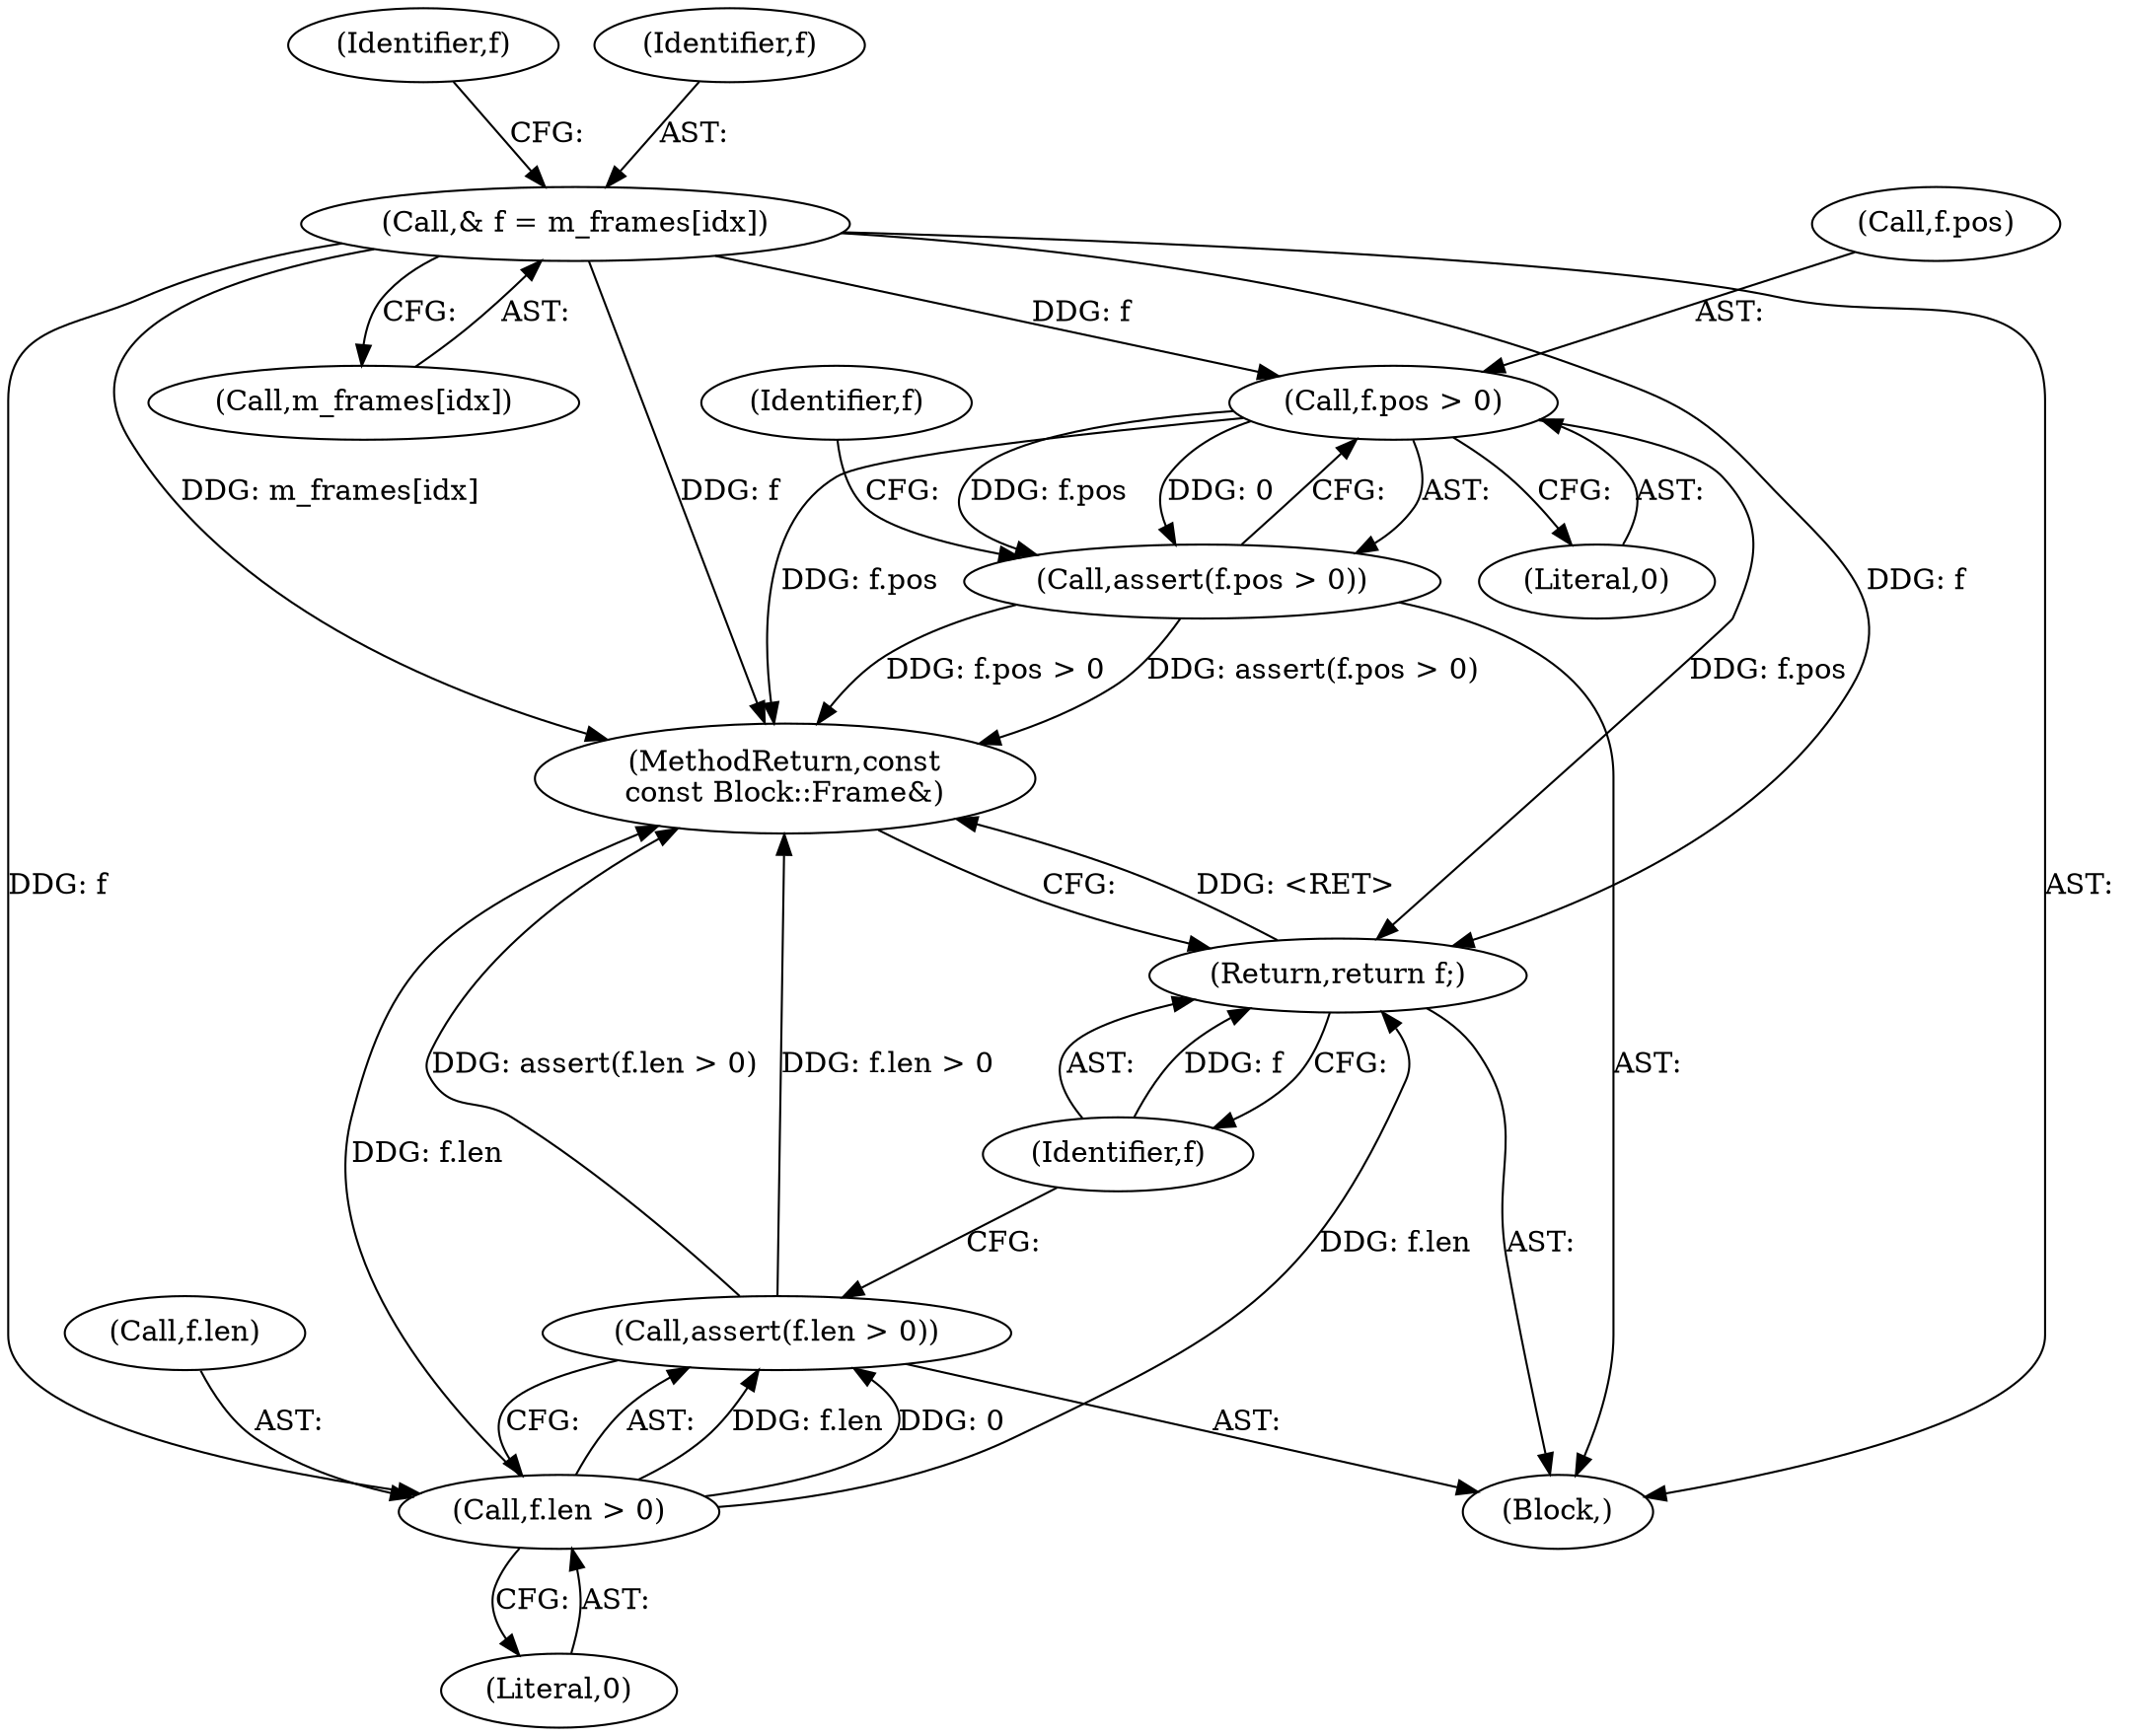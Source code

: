 digraph "0_Android_04839626ed859623901ebd3a5fd483982186b59d_153@array" {
"1000112" [label="(Call,& f = m_frames[idx])"];
"1000118" [label="(Call,f.pos > 0)"];
"1000117" [label="(Call,assert(f.pos > 0))"];
"1000129" [label="(Return,return f;)"];
"1000124" [label="(Call,f.len > 0)"];
"1000123" [label="(Call,assert(f.len > 0))"];
"1000131" [label="(MethodReturn,const\nconst Block::Frame&)"];
"1000125" [label="(Call,f.len)"];
"1000119" [label="(Call,f.pos)"];
"1000114" [label="(Call,m_frames[idx])"];
"1000112" [label="(Call,& f = m_frames[idx])"];
"1000129" [label="(Return,return f;)"];
"1000124" [label="(Call,f.len > 0)"];
"1000122" [label="(Literal,0)"];
"1000126" [label="(Identifier,f)"];
"1000123" [label="(Call,assert(f.len > 0))"];
"1000120" [label="(Identifier,f)"];
"1000128" [label="(Literal,0)"];
"1000118" [label="(Call,f.pos > 0)"];
"1000113" [label="(Identifier,f)"];
"1000130" [label="(Identifier,f)"];
"1000117" [label="(Call,assert(f.pos > 0))"];
"1000102" [label="(Block,)"];
"1000112" -> "1000102"  [label="AST: "];
"1000112" -> "1000114"  [label="CFG: "];
"1000113" -> "1000112"  [label="AST: "];
"1000114" -> "1000112"  [label="AST: "];
"1000120" -> "1000112"  [label="CFG: "];
"1000112" -> "1000131"  [label="DDG: m_frames[idx]"];
"1000112" -> "1000131"  [label="DDG: f"];
"1000112" -> "1000118"  [label="DDG: f"];
"1000112" -> "1000124"  [label="DDG: f"];
"1000112" -> "1000129"  [label="DDG: f"];
"1000118" -> "1000117"  [label="AST: "];
"1000118" -> "1000122"  [label="CFG: "];
"1000119" -> "1000118"  [label="AST: "];
"1000122" -> "1000118"  [label="AST: "];
"1000117" -> "1000118"  [label="CFG: "];
"1000118" -> "1000131"  [label="DDG: f.pos"];
"1000118" -> "1000117"  [label="DDG: f.pos"];
"1000118" -> "1000117"  [label="DDG: 0"];
"1000118" -> "1000129"  [label="DDG: f.pos"];
"1000117" -> "1000102"  [label="AST: "];
"1000126" -> "1000117"  [label="CFG: "];
"1000117" -> "1000131"  [label="DDG: assert(f.pos > 0)"];
"1000117" -> "1000131"  [label="DDG: f.pos > 0"];
"1000129" -> "1000102"  [label="AST: "];
"1000129" -> "1000130"  [label="CFG: "];
"1000130" -> "1000129"  [label="AST: "];
"1000131" -> "1000129"  [label="CFG: "];
"1000129" -> "1000131"  [label="DDG: <RET>"];
"1000130" -> "1000129"  [label="DDG: f"];
"1000124" -> "1000129"  [label="DDG: f.len"];
"1000124" -> "1000123"  [label="AST: "];
"1000124" -> "1000128"  [label="CFG: "];
"1000125" -> "1000124"  [label="AST: "];
"1000128" -> "1000124"  [label="AST: "];
"1000123" -> "1000124"  [label="CFG: "];
"1000124" -> "1000131"  [label="DDG: f.len"];
"1000124" -> "1000123"  [label="DDG: f.len"];
"1000124" -> "1000123"  [label="DDG: 0"];
"1000123" -> "1000102"  [label="AST: "];
"1000130" -> "1000123"  [label="CFG: "];
"1000123" -> "1000131"  [label="DDG: assert(f.len > 0)"];
"1000123" -> "1000131"  [label="DDG: f.len > 0"];
}
